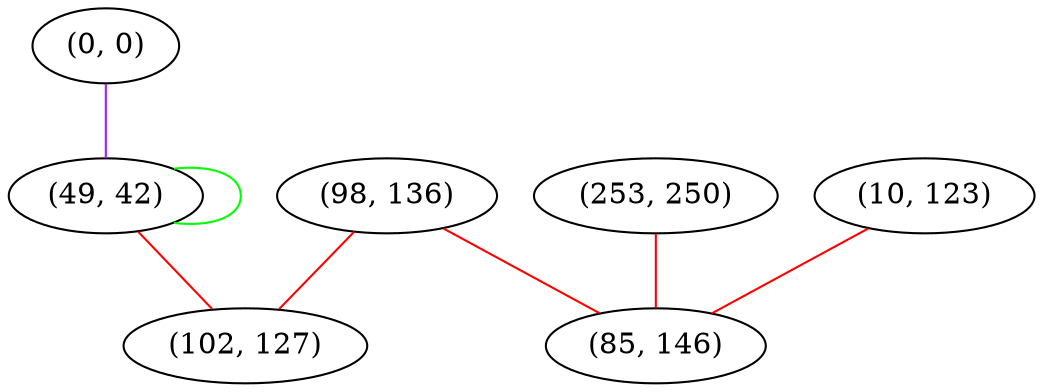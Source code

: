 graph "" {
"(0, 0)";
"(253, 250)";
"(49, 42)";
"(98, 136)";
"(102, 127)";
"(10, 123)";
"(85, 146)";
"(0, 0)" -- "(49, 42)"  [color=purple, key=0, weight=4];
"(253, 250)" -- "(85, 146)"  [color=red, key=0, weight=1];
"(49, 42)" -- "(49, 42)"  [color=green, key=0, weight=2];
"(49, 42)" -- "(102, 127)"  [color=red, key=0, weight=1];
"(98, 136)" -- "(102, 127)"  [color=red, key=0, weight=1];
"(98, 136)" -- "(85, 146)"  [color=red, key=0, weight=1];
"(10, 123)" -- "(85, 146)"  [color=red, key=0, weight=1];
}
